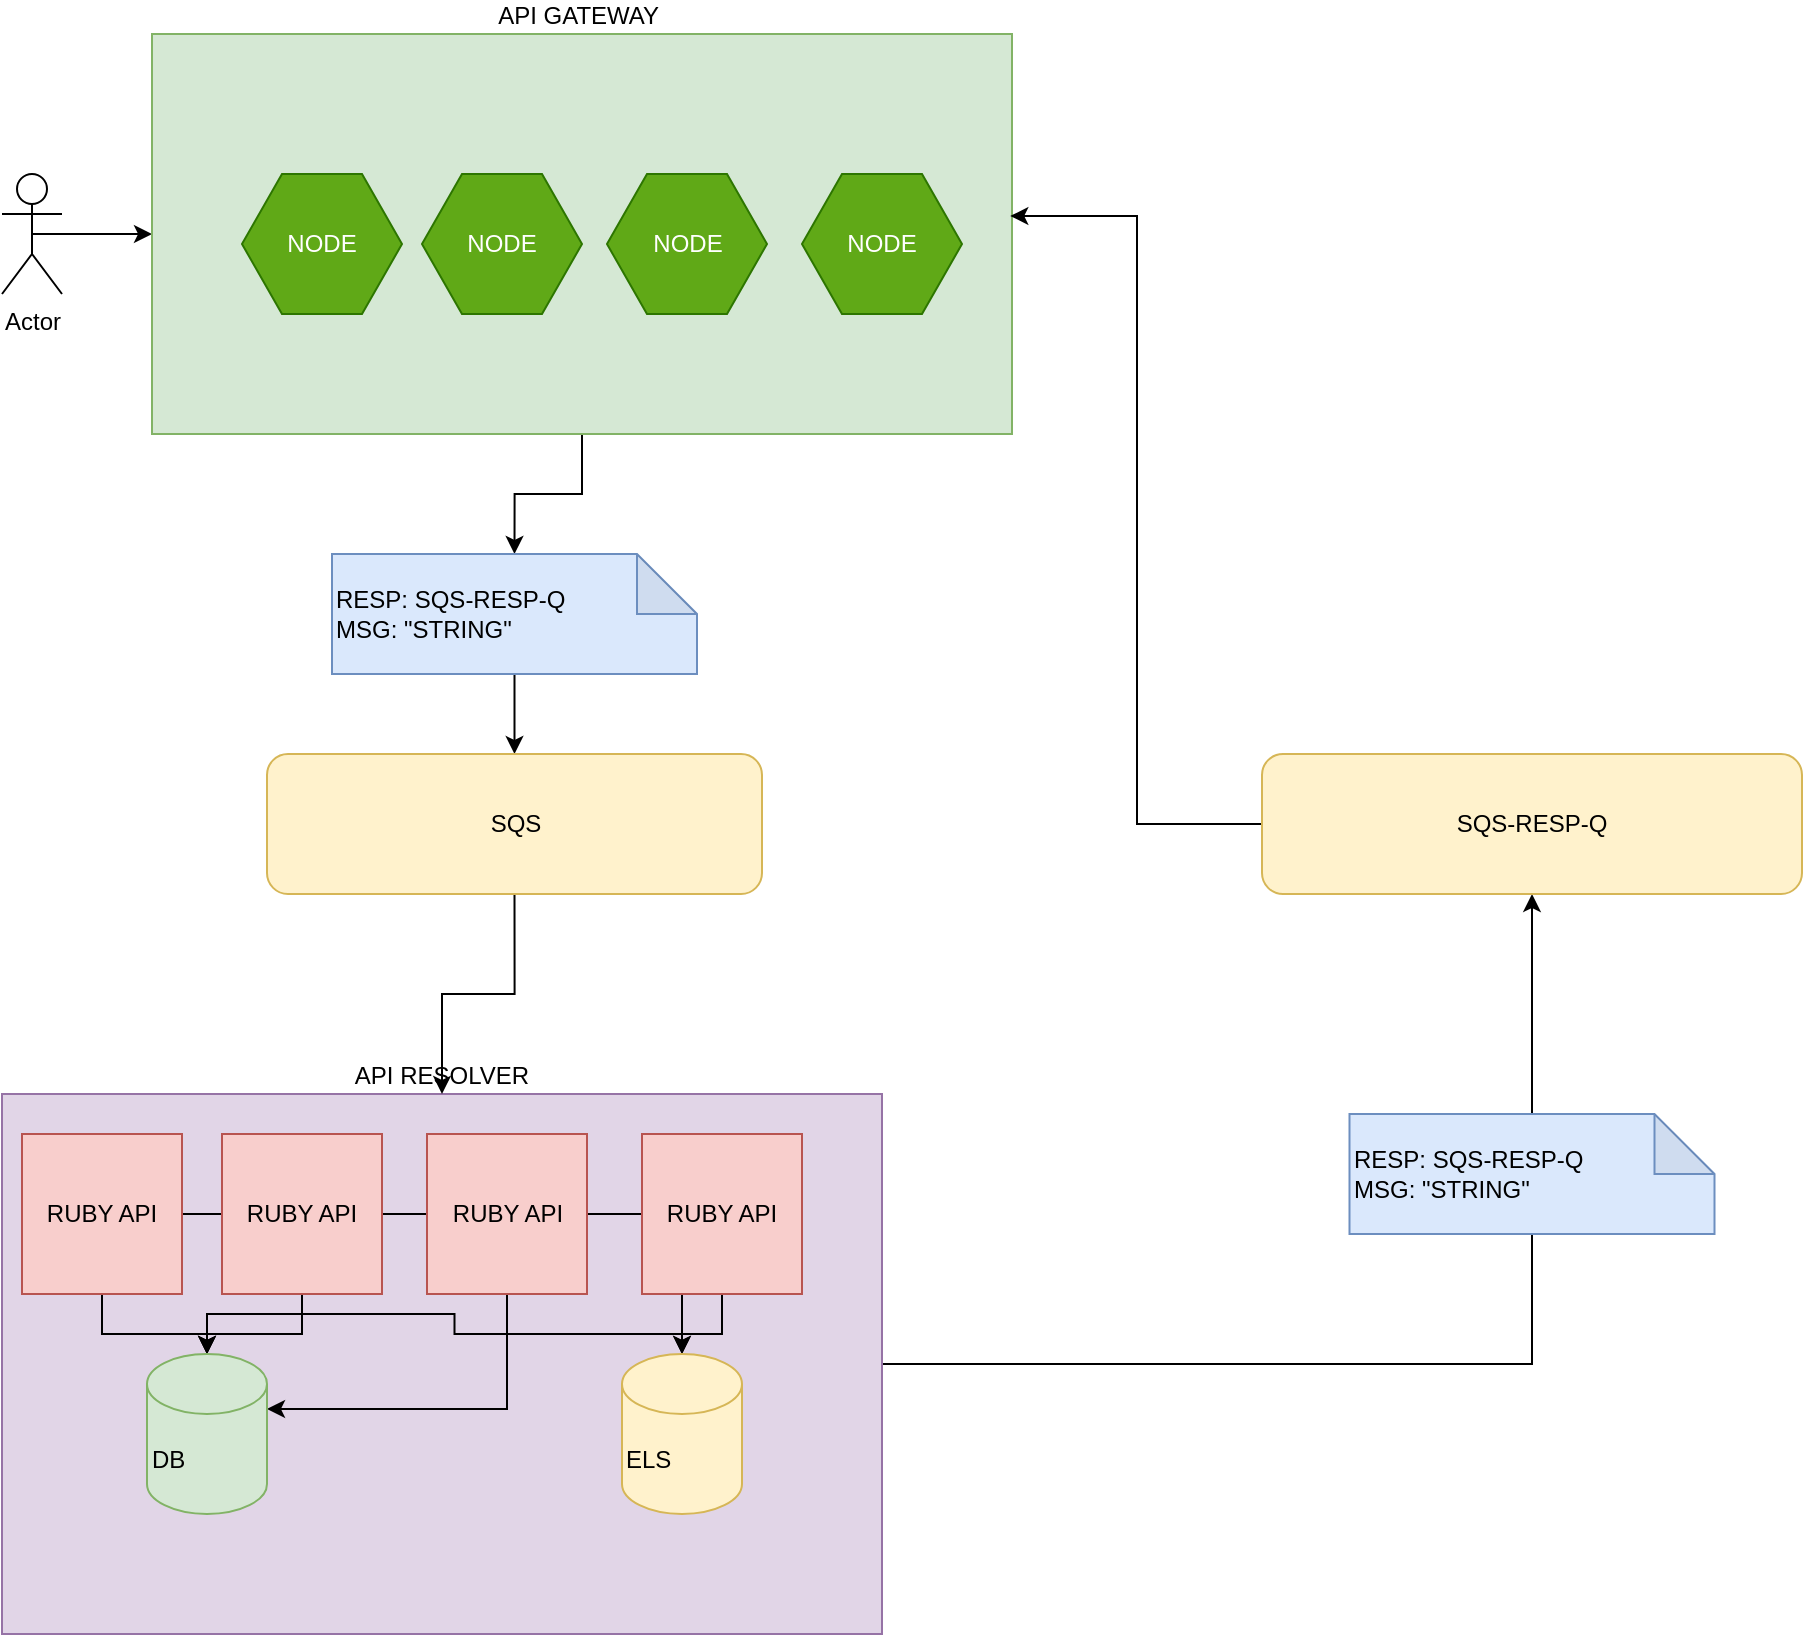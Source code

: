 <mxfile version="14.6.1" type="github">
  <diagram id="uJkKXdm_VCK0YSa4w4LU" name="Page-1">
    <mxGraphModel dx="2066" dy="1129" grid="1" gridSize="10" guides="1" tooltips="1" connect="1" arrows="1" fold="1" page="1" pageScale="1" pageWidth="1100" pageHeight="850" math="0" shadow="0">
      <root>
        <mxCell id="0" />
        <mxCell id="1" parent="0" />
        <mxCell id="94cUmnD5x1g_2BrXuuO0-53" style="edgeStyle=orthogonalEdgeStyle;rounded=0;orthogonalLoop=1;jettySize=auto;html=1;exitX=0.5;exitY=0.5;exitDx=0;exitDy=0;exitPerimeter=0;" edge="1" parent="1" source="94cUmnD5x1g_2BrXuuO0-2" target="94cUmnD5x1g_2BrXuuO0-4">
          <mxGeometry relative="1" as="geometry" />
        </mxCell>
        <mxCell id="94cUmnD5x1g_2BrXuuO0-2" value="Actor" style="shape=umlActor;verticalLabelPosition=bottom;verticalAlign=top;html=1;outlineConnect=0;" vertex="1" parent="1">
          <mxGeometry x="50" y="100" width="30" height="60" as="geometry" />
        </mxCell>
        <mxCell id="94cUmnD5x1g_2BrXuuO0-57" style="edgeStyle=orthogonalEdgeStyle;rounded=0;orthogonalLoop=1;jettySize=auto;html=1;entryX=0.5;entryY=0;entryDx=0;entryDy=0;entryPerimeter=0;" edge="1" parent="1" source="94cUmnD5x1g_2BrXuuO0-4" target="94cUmnD5x1g_2BrXuuO0-54">
          <mxGeometry relative="1" as="geometry" />
        </mxCell>
        <mxCell id="94cUmnD5x1g_2BrXuuO0-4" value="API GATEWAY&amp;nbsp;" style="rounded=0;whiteSpace=wrap;html=1;fillColor=#d5e8d4;strokeColor=#82b366;labelPosition=center;verticalLabelPosition=top;align=center;verticalAlign=bottom;" vertex="1" parent="1">
          <mxGeometry x="125" y="30" width="430" height="200" as="geometry" />
        </mxCell>
        <mxCell id="94cUmnD5x1g_2BrXuuO0-5" value="NODE" style="shape=hexagon;perimeter=hexagonPerimeter2;whiteSpace=wrap;html=1;fixedSize=1;fillColor=#60a917;strokeColor=#2D7600;fontColor=#ffffff;" vertex="1" parent="1">
          <mxGeometry x="170" y="100" width="80" height="70" as="geometry" />
        </mxCell>
        <mxCell id="94cUmnD5x1g_2BrXuuO0-6" value="NODE" style="shape=hexagon;perimeter=hexagonPerimeter2;whiteSpace=wrap;html=1;fixedSize=1;fillColor=#60a917;strokeColor=#2D7600;fontColor=#ffffff;" vertex="1" parent="1">
          <mxGeometry x="260" y="100" width="80" height="70" as="geometry" />
        </mxCell>
        <mxCell id="94cUmnD5x1g_2BrXuuO0-7" value="NODE" style="shape=hexagon;perimeter=hexagonPerimeter2;whiteSpace=wrap;html=1;fixedSize=1;fillColor=#60a917;strokeColor=#2D7600;fontColor=#ffffff;" vertex="1" parent="1">
          <mxGeometry x="352.5" y="100" width="80" height="70" as="geometry" />
        </mxCell>
        <mxCell id="94cUmnD5x1g_2BrXuuO0-8" value="NODE" style="shape=hexagon;perimeter=hexagonPerimeter2;whiteSpace=wrap;html=1;fixedSize=1;fillColor=#60a917;strokeColor=#2D7600;fontColor=#ffffff;" vertex="1" parent="1">
          <mxGeometry x="450" y="100" width="80" height="70" as="geometry" />
        </mxCell>
        <mxCell id="94cUmnD5x1g_2BrXuuO0-62" style="edgeStyle=orthogonalEdgeStyle;rounded=0;orthogonalLoop=1;jettySize=auto;html=1;exitX=1;exitY=0.5;exitDx=0;exitDy=0;entryX=0.5;entryY=1;entryDx=0;entryDy=0;" edge="1" parent="1" source="94cUmnD5x1g_2BrXuuO0-30" target="94cUmnD5x1g_2BrXuuO0-61">
          <mxGeometry relative="1" as="geometry" />
        </mxCell>
        <mxCell id="94cUmnD5x1g_2BrXuuO0-30" value="API RESOLVER" style="rounded=0;whiteSpace=wrap;html=1;align=center;fillColor=#e1d5e7;strokeColor=#9673a6;labelPosition=center;verticalLabelPosition=top;verticalAlign=bottom;" vertex="1" parent="1">
          <mxGeometry x="50" y="560" width="440" height="270" as="geometry" />
        </mxCell>
        <mxCell id="94cUmnD5x1g_2BrXuuO0-44" style="edgeStyle=orthogonalEdgeStyle;rounded=0;orthogonalLoop=1;jettySize=auto;html=1;" edge="1" parent="1" source="94cUmnD5x1g_2BrXuuO0-31" target="94cUmnD5x1g_2BrXuuO0-42">
          <mxGeometry relative="1" as="geometry" />
        </mxCell>
        <mxCell id="94cUmnD5x1g_2BrXuuO0-48" style="edgeStyle=orthogonalEdgeStyle;rounded=0;orthogonalLoop=1;jettySize=auto;html=1;" edge="1" parent="1" source="94cUmnD5x1g_2BrXuuO0-31" target="94cUmnD5x1g_2BrXuuO0-43">
          <mxGeometry relative="1" as="geometry" />
        </mxCell>
        <mxCell id="94cUmnD5x1g_2BrXuuO0-31" value="RUBY API" style="whiteSpace=wrap;html=1;aspect=fixed;align=center;fillColor=#f8cecc;strokeColor=#b85450;" vertex="1" parent="1">
          <mxGeometry x="60" y="580" width="80" height="80" as="geometry" />
        </mxCell>
        <mxCell id="94cUmnD5x1g_2BrXuuO0-45" style="edgeStyle=orthogonalEdgeStyle;rounded=0;orthogonalLoop=1;jettySize=auto;html=1;" edge="1" parent="1" source="94cUmnD5x1g_2BrXuuO0-38" target="94cUmnD5x1g_2BrXuuO0-42">
          <mxGeometry relative="1" as="geometry" />
        </mxCell>
        <mxCell id="94cUmnD5x1g_2BrXuuO0-38" value="RUBY API" style="whiteSpace=wrap;html=1;aspect=fixed;align=center;fillColor=#f8cecc;strokeColor=#b85450;" vertex="1" parent="1">
          <mxGeometry x="160" y="580" width="80" height="80" as="geometry" />
        </mxCell>
        <mxCell id="94cUmnD5x1g_2BrXuuO0-46" style="edgeStyle=orthogonalEdgeStyle;rounded=0;orthogonalLoop=1;jettySize=auto;html=1;entryX=1;entryY=0;entryDx=0;entryDy=27.5;entryPerimeter=0;" edge="1" parent="1" source="94cUmnD5x1g_2BrXuuO0-39" target="94cUmnD5x1g_2BrXuuO0-42">
          <mxGeometry relative="1" as="geometry">
            <Array as="points">
              <mxPoint x="303" y="718" />
            </Array>
          </mxGeometry>
        </mxCell>
        <mxCell id="94cUmnD5x1g_2BrXuuO0-49" style="edgeStyle=orthogonalEdgeStyle;rounded=0;orthogonalLoop=1;jettySize=auto;html=1;" edge="1" parent="1" source="94cUmnD5x1g_2BrXuuO0-39" target="94cUmnD5x1g_2BrXuuO0-43">
          <mxGeometry relative="1" as="geometry" />
        </mxCell>
        <mxCell id="94cUmnD5x1g_2BrXuuO0-39" value="RUBY API" style="whiteSpace=wrap;html=1;aspect=fixed;align=center;fillColor=#f8cecc;strokeColor=#b85450;" vertex="1" parent="1">
          <mxGeometry x="262.5" y="580" width="80" height="80" as="geometry" />
        </mxCell>
        <mxCell id="94cUmnD5x1g_2BrXuuO0-47" style="edgeStyle=orthogonalEdgeStyle;rounded=0;orthogonalLoop=1;jettySize=auto;html=1;exitX=0.5;exitY=1;exitDx=0;exitDy=0;" edge="1" parent="1" source="94cUmnD5x1g_2BrXuuO0-40" target="94cUmnD5x1g_2BrXuuO0-42">
          <mxGeometry relative="1" as="geometry" />
        </mxCell>
        <mxCell id="94cUmnD5x1g_2BrXuuO0-40" value="RUBY API" style="whiteSpace=wrap;html=1;aspect=fixed;align=center;fillColor=#f8cecc;strokeColor=#b85450;" vertex="1" parent="1">
          <mxGeometry x="370" y="580" width="80" height="80" as="geometry" />
        </mxCell>
        <mxCell id="94cUmnD5x1g_2BrXuuO0-42" value="DB" style="shape=cylinder3;whiteSpace=wrap;html=1;boundedLbl=1;backgroundOutline=1;size=15;align=left;fillColor=#d5e8d4;strokeColor=#82b366;" vertex="1" parent="1">
          <mxGeometry x="122.5" y="690" width="60" height="80" as="geometry" />
        </mxCell>
        <mxCell id="94cUmnD5x1g_2BrXuuO0-43" value="ELS" style="shape=cylinder3;whiteSpace=wrap;html=1;boundedLbl=1;backgroundOutline=1;size=15;align=left;fillColor=#fff2cc;strokeColor=#d6b656;" vertex="1" parent="1">
          <mxGeometry x="360" y="690" width="60" height="80" as="geometry" />
        </mxCell>
        <mxCell id="94cUmnD5x1g_2BrXuuO0-58" style="edgeStyle=orthogonalEdgeStyle;rounded=0;orthogonalLoop=1;jettySize=auto;html=1;exitX=0.5;exitY=1;exitDx=0;exitDy=0;exitPerimeter=0;entryX=0.5;entryY=0;entryDx=0;entryDy=0;" edge="1" parent="1" source="94cUmnD5x1g_2BrXuuO0-54" target="94cUmnD5x1g_2BrXuuO0-56">
          <mxGeometry relative="1" as="geometry" />
        </mxCell>
        <mxCell id="94cUmnD5x1g_2BrXuuO0-54" value="RESP: SQS-RESP-Q&lt;br&gt;MSG: &quot;STRING&quot;" style="shape=note;whiteSpace=wrap;html=1;backgroundOutline=1;darkOpacity=0.05;align=left;fillColor=#dae8fc;strokeColor=#6c8ebf;" vertex="1" parent="1">
          <mxGeometry x="215" y="290" width="182.5" height="60" as="geometry" />
        </mxCell>
        <mxCell id="94cUmnD5x1g_2BrXuuO0-59" style="edgeStyle=orthogonalEdgeStyle;rounded=0;orthogonalLoop=1;jettySize=auto;html=1;exitX=0.5;exitY=1;exitDx=0;exitDy=0;entryX=0.5;entryY=0;entryDx=0;entryDy=0;" edge="1" parent="1" source="94cUmnD5x1g_2BrXuuO0-56" target="94cUmnD5x1g_2BrXuuO0-30">
          <mxGeometry relative="1" as="geometry" />
        </mxCell>
        <mxCell id="94cUmnD5x1g_2BrXuuO0-56" value="SQS" style="rounded=1;whiteSpace=wrap;html=1;align=center;fillColor=#fff2cc;strokeColor=#d6b656;" vertex="1" parent="1">
          <mxGeometry x="182.5" y="390" width="247.5" height="70" as="geometry" />
        </mxCell>
        <mxCell id="94cUmnD5x1g_2BrXuuO0-63" style="edgeStyle=orthogonalEdgeStyle;rounded=0;orthogonalLoop=1;jettySize=auto;html=1;entryX=0.998;entryY=0.455;entryDx=0;entryDy=0;entryPerimeter=0;" edge="1" parent="1" source="94cUmnD5x1g_2BrXuuO0-61" target="94cUmnD5x1g_2BrXuuO0-4">
          <mxGeometry relative="1" as="geometry" />
        </mxCell>
        <mxCell id="94cUmnD5x1g_2BrXuuO0-61" value="SQS-RESP-Q" style="rounded=1;whiteSpace=wrap;html=1;align=center;fillColor=#fff2cc;strokeColor=#d6b656;" vertex="1" parent="1">
          <mxGeometry x="680" y="390" width="270" height="70" as="geometry" />
        </mxCell>
        <mxCell id="94cUmnD5x1g_2BrXuuO0-64" value="RESP: SQS-RESP-Q&lt;br&gt;MSG: &quot;STRING&quot;" style="shape=note;whiteSpace=wrap;html=1;backgroundOutline=1;darkOpacity=0.05;align=left;fillColor=#dae8fc;strokeColor=#6c8ebf;" vertex="1" parent="1">
          <mxGeometry x="723.75" y="570" width="182.5" height="60" as="geometry" />
        </mxCell>
      </root>
    </mxGraphModel>
  </diagram>
</mxfile>
